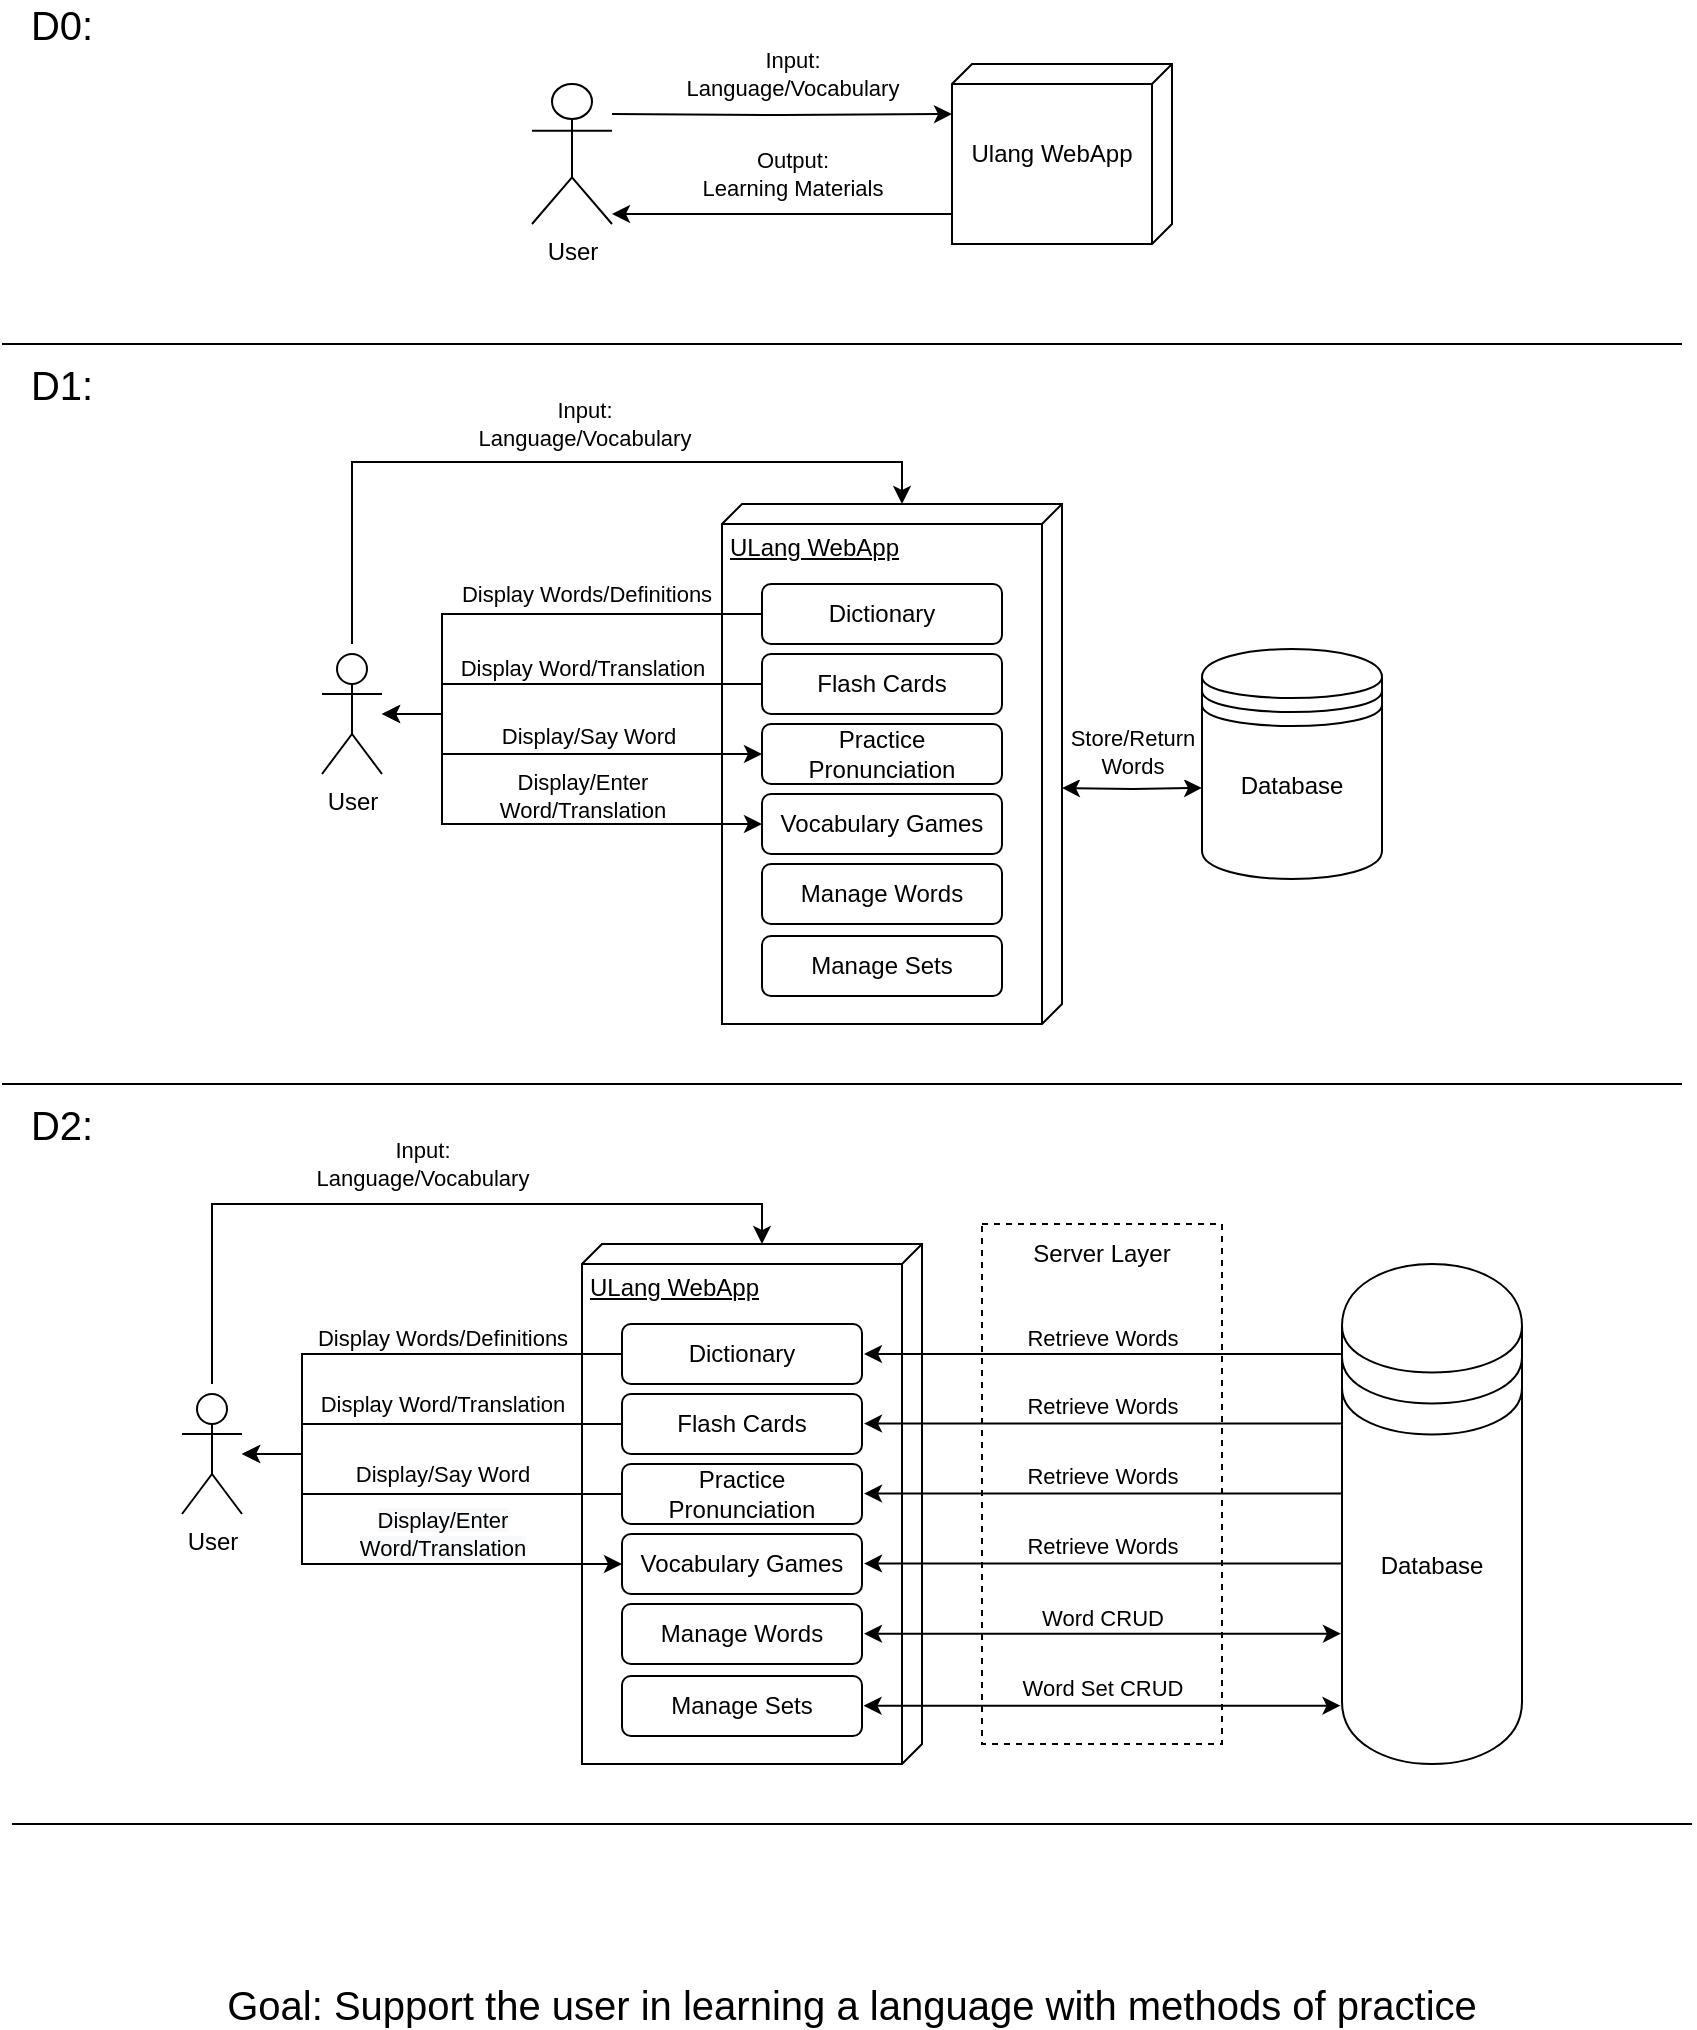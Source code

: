 <mxfile version="13.7.3" type="device"><diagram id="tTaR7VSEqkDXjWj9Ujm8" name="Page-1"><mxGraphModel dx="1185" dy="635" grid="1" gridSize="10" guides="1" tooltips="1" connect="1" arrows="1" fold="1" page="1" pageScale="1" pageWidth="850" pageHeight="1100" math="0" shadow="0"><root><mxCell id="0"/><mxCell id="1" parent="0"/><mxCell id="2FQHD6zB_q6yTJBQMgky-49" value="Server Layer&lt;br&gt;&lt;br&gt;&lt;br&gt;&lt;br&gt;&lt;br&gt;&lt;br&gt;&lt;br&gt;&lt;br&gt;&lt;br&gt;&lt;br&gt;&lt;br&gt;&lt;br&gt;&lt;br&gt;&lt;br&gt;&lt;br&gt;&lt;br&gt;&lt;br&gt;" style="rounded=0;whiteSpace=wrap;html=1;dashed=1;" vertex="1" parent="1"><mxGeometry x="490" y="620" width="120" height="260" as="geometry"/></mxCell><mxCell id="Co4c33nQrkia5Pu40-vr-96" value="ULang WebApp" style="verticalAlign=top;align=left;spacingTop=8;spacingLeft=2;spacingRight=12;shape=cube;size=10;direction=south;fontStyle=4;html=1;" parent="1" vertex="1"><mxGeometry x="360" y="260" width="170" height="260" as="geometry"/></mxCell><mxCell id="Co4c33nQrkia5Pu40-vr-7" value="&lt;div&gt;Input:&lt;/div&gt;&lt;div&gt; Language/Vocabulary&lt;/div&gt;" style="edgeStyle=orthogonalEdgeStyle;rounded=0;orthogonalLoop=1;jettySize=auto;html=1;entryX=0.278;entryY=1;entryDx=0;entryDy=0;entryPerimeter=0;" parent="1" target="2FQHD6zB_q6yTJBQMgky-82" edge="1"><mxGeometry x="0.059" y="20" relative="1" as="geometry"><mxPoint as="offset"/><mxPoint x="305" y="65" as="sourcePoint"/><mxPoint x="465" y="65" as="targetPoint"/></mxGeometry></mxCell><mxCell id="Co4c33nQrkia5Pu40-vr-3" value="User" style="shape=umlActor;verticalLabelPosition=bottom;verticalAlign=top;html=1;outlineConnect=0;" parent="1" vertex="1"><mxGeometry x="265" y="50" width="40" height="70" as="geometry"/></mxCell><mxCell id="2FQHD6zB_q6yTJBQMgky-27" style="edgeStyle=orthogonalEdgeStyle;rounded=0;orthogonalLoop=1;jettySize=auto;html=1;exitX=0;exitY=0.5;exitDx=0;exitDy=0;startArrow=none;startFill=0;endArrow=classic;endFill=1;" edge="1" parent="1" source="Co4c33nQrkia5Pu40-vr-15" target="Co4c33nQrkia5Pu40-vr-40"><mxGeometry relative="1" as="geometry"><Array as="points"><mxPoint x="220" y="350"/><mxPoint x="220" y="365"/></Array></mxGeometry></mxCell><mxCell id="2FQHD6zB_q6yTJBQMgky-87" value="Display Word/Translation" style="edgeLabel;html=1;align=center;verticalAlign=middle;resizable=0;points=[];" vertex="1" connectable="0" parent="2FQHD6zB_q6yTJBQMgky-27"><mxGeometry x="-0.311" y="-1" relative="1" as="geometry"><mxPoint x="-20" y="-7" as="offset"/></mxGeometry></mxCell><mxCell id="Co4c33nQrkia5Pu40-vr-15" value="&lt;div&gt;&lt;span&gt;Flash Cards&lt;/span&gt;&lt;/div&gt;" style="rounded=1;whiteSpace=wrap;html=1;fontStyle=0" parent="1" vertex="1"><mxGeometry x="380" y="335" width="120" height="30" as="geometry"/></mxCell><mxCell id="2FQHD6zB_q6yTJBQMgky-29" style="edgeStyle=orthogonalEdgeStyle;rounded=0;orthogonalLoop=1;jettySize=auto;html=1;exitX=0;exitY=0.5;exitDx=0;exitDy=0;startArrow=none;startFill=0;endArrow=none;endFill=0;" edge="1" parent="1" source="Co4c33nQrkia5Pu40-vr-16"><mxGeometry relative="1" as="geometry"><mxPoint x="220" y="360" as="targetPoint"/><Array as="points"><mxPoint x="220" y="315"/><mxPoint x="220" y="360"/></Array></mxGeometry></mxCell><mxCell id="2FQHD6zB_q6yTJBQMgky-86" value="Display Words/Definitions" style="edgeLabel;html=1;align=center;verticalAlign=middle;resizable=0;points=[];" vertex="1" connectable="0" parent="2FQHD6zB_q6yTJBQMgky-29"><mxGeometry x="-0.163" y="-1" relative="1" as="geometry"><mxPoint x="-2.29" y="-9" as="offset"/></mxGeometry></mxCell><mxCell id="Co4c33nQrkia5Pu40-vr-16" value="&lt;div&gt;Dictionary&lt;/div&gt;" style="rounded=1;whiteSpace=wrap;html=1;" parent="1" vertex="1"><mxGeometry x="380" y="300" width="120" height="30" as="geometry"/></mxCell><mxCell id="2FQHD6zB_q6yTJBQMgky-19" style="edgeStyle=orthogonalEdgeStyle;rounded=0;orthogonalLoop=1;jettySize=auto;html=1;entryX=0;entryY=0;entryDx=0;entryDy=80;entryPerimeter=0;startArrow=none;startFill=0;endArrow=classic;endFill=1;" edge="1" parent="1" target="Co4c33nQrkia5Pu40-vr-96"><mxGeometry relative="1" as="geometry"><mxPoint x="175" y="330" as="sourcePoint"/><mxPoint x="420" y="259" as="targetPoint"/><Array as="points"><mxPoint x="175" y="239"/><mxPoint x="450" y="239"/></Array></mxGeometry></mxCell><mxCell id="2FQHD6zB_q6yTJBQMgky-85" value="&lt;div&gt;Input:&lt;/div&gt;&lt;div&gt;Language/Vocabulary&lt;/div&gt;" style="edgeLabel;html=1;align=center;verticalAlign=middle;resizable=0;points=[];" vertex="1" connectable="0" parent="2FQHD6zB_q6yTJBQMgky-19"><mxGeometry x="0.126" y="1" relative="1" as="geometry"><mxPoint x="-11.62" y="-18" as="offset"/></mxGeometry></mxCell><mxCell id="Co4c33nQrkia5Pu40-vr-40" value="User" style="shape=umlActor;verticalLabelPosition=bottom;verticalAlign=top;html=1;outlineConnect=0;" parent="1" vertex="1"><mxGeometry x="160" y="335" width="30" height="60" as="geometry"/></mxCell><mxCell id="2FQHD6zB_q6yTJBQMgky-28" style="edgeStyle=orthogonalEdgeStyle;rounded=0;orthogonalLoop=1;jettySize=auto;html=1;exitX=0;exitY=0.5;exitDx=0;exitDy=0;startArrow=classic;startFill=1;endArrow=classic;endFill=1;" edge="1" parent="1" source="2FQHD6zB_q6yTJBQMgky-11" target="Co4c33nQrkia5Pu40-vr-40"><mxGeometry relative="1" as="geometry"><Array as="points"><mxPoint x="220" y="385"/><mxPoint x="220" y="365"/></Array></mxGeometry></mxCell><mxCell id="2FQHD6zB_q6yTJBQMgky-88" value="Display/Say Word" style="edgeLabel;html=1;align=center;verticalAlign=middle;resizable=0;points=[];" vertex="1" connectable="0" parent="2FQHD6zB_q6yTJBQMgky-28"><mxGeometry x="-0.165" y="-1" relative="1" as="geometry"><mxPoint y="-8" as="offset"/></mxGeometry></mxCell><mxCell id="2FQHD6zB_q6yTJBQMgky-11" value="Practice Pronunciation" style="rounded=1;whiteSpace=wrap;html=1;" vertex="1" parent="1"><mxGeometry x="380" y="370" width="120" height="30" as="geometry"/></mxCell><mxCell id="2FQHD6zB_q6yTJBQMgky-18" style="edgeStyle=orthogonalEdgeStyle;rounded=0;orthogonalLoop=1;jettySize=auto;html=1;startArrow=classic;startFill=1;entryX=0;entryY=0.604;entryDx=0;entryDy=0;entryPerimeter=0;" edge="1" parent="1" target="2FQHD6zB_q6yTJBQMgky-70"><mxGeometry relative="1" as="geometry"><mxPoint x="530" y="402" as="sourcePoint"/><mxPoint x="590" y="402" as="targetPoint"/><Array as="points"/></mxGeometry></mxCell><mxCell id="2FQHD6zB_q6yTJBQMgky-96" value="Store/Return&lt;br&gt;Words" style="edgeLabel;html=1;align=center;verticalAlign=middle;resizable=0;points=[];" vertex="1" connectable="0" parent="2FQHD6zB_q6yTJBQMgky-18"><mxGeometry x="-0.2" y="1" relative="1" as="geometry"><mxPoint x="6.91" y="-17.98" as="offset"/></mxGeometry></mxCell><mxCell id="2FQHD6zB_q6yTJBQMgky-20" value="Manage Sets" style="rounded=1;whiteSpace=wrap;html=1;" vertex="1" parent="1"><mxGeometry x="380" y="476" width="120" height="30" as="geometry"/></mxCell><mxCell id="2FQHD6zB_q6yTJBQMgky-21" value="Manage Words" style="rounded=1;whiteSpace=wrap;html=1;" vertex="1" parent="1"><mxGeometry x="380" y="440" width="120" height="30" as="geometry"/></mxCell><mxCell id="2FQHD6zB_q6yTJBQMgky-30" style="edgeStyle=orthogonalEdgeStyle;rounded=0;orthogonalLoop=1;jettySize=auto;html=1;exitX=0;exitY=0.5;exitDx=0;exitDy=0;startArrow=classic;startFill=1;endArrow=none;endFill=0;" edge="1" parent="1" source="2FQHD6zB_q6yTJBQMgky-22"><mxGeometry relative="1" as="geometry"><mxPoint x="220" y="370" as="targetPoint"/><Array as="points"><mxPoint x="220" y="420"/><mxPoint x="220" y="370"/></Array></mxGeometry></mxCell><mxCell id="2FQHD6zB_q6yTJBQMgky-89" value="Display/Enter&lt;br&gt;Word/Translation" style="edgeLabel;html=1;align=center;verticalAlign=middle;resizable=0;points=[];labelBackgroundColor=none;" vertex="1" connectable="0" parent="2FQHD6zB_q6yTJBQMgky-30"><mxGeometry x="-0.065" y="-2" relative="1" as="geometry"><mxPoint x="8.1" y="-12" as="offset"/></mxGeometry></mxCell><mxCell id="2FQHD6zB_q6yTJBQMgky-22" value="Vocabulary Games" style="rounded=1;whiteSpace=wrap;html=1;" vertex="1" parent="1"><mxGeometry x="380" y="405" width="120" height="30" as="geometry"/></mxCell><mxCell id="2FQHD6zB_q6yTJBQMgky-31" value="ULang WebApp" style="verticalAlign=top;align=left;spacingTop=8;spacingLeft=2;spacingRight=12;shape=cube;size=10;direction=south;fontStyle=4;html=1;" vertex="1" parent="1"><mxGeometry x="290" y="630" width="170" height="260" as="geometry"/></mxCell><mxCell id="2FQHD6zB_q6yTJBQMgky-32" style="edgeStyle=orthogonalEdgeStyle;rounded=0;orthogonalLoop=1;jettySize=auto;html=1;exitX=0;exitY=0.5;exitDx=0;exitDy=0;startArrow=none;startFill=0;endArrow=classic;endFill=1;" edge="1" parent="1" source="2FQHD6zB_q6yTJBQMgky-33" target="2FQHD6zB_q6yTJBQMgky-38"><mxGeometry relative="1" as="geometry"><Array as="points"><mxPoint x="150" y="720"/><mxPoint x="150" y="735"/></Array></mxGeometry></mxCell><mxCell id="2FQHD6zB_q6yTJBQMgky-93" value="Display Word/Translation" style="edgeLabel;html=1;align=center;verticalAlign=middle;resizable=0;points=[];" vertex="1" connectable="0" parent="2FQHD6zB_q6yTJBQMgky-32"><mxGeometry x="0.107" y="-2" relative="1" as="geometry"><mxPoint x="23.33" y="-8" as="offset"/></mxGeometry></mxCell><mxCell id="2FQHD6zB_q6yTJBQMgky-33" value="&lt;div&gt;&lt;span&gt;Flash Cards&lt;/span&gt;&lt;/div&gt;" style="rounded=1;whiteSpace=wrap;html=1;fontStyle=0" vertex="1" parent="1"><mxGeometry x="310" y="705" width="120" height="30" as="geometry"/></mxCell><mxCell id="2FQHD6zB_q6yTJBQMgky-34" style="edgeStyle=orthogonalEdgeStyle;rounded=0;orthogonalLoop=1;jettySize=auto;html=1;exitX=0;exitY=0.5;exitDx=0;exitDy=0;startArrow=none;startFill=0;endArrow=none;endFill=0;" edge="1" parent="1" source="2FQHD6zB_q6yTJBQMgky-35"><mxGeometry relative="1" as="geometry"><mxPoint x="150" y="730" as="targetPoint"/><Array as="points"><mxPoint x="150" y="685"/><mxPoint x="150" y="730"/></Array></mxGeometry></mxCell><mxCell id="2FQHD6zB_q6yTJBQMgky-92" value="Display Words/Definitions" style="edgeLabel;html=1;align=center;verticalAlign=middle;resizable=0;points=[];" vertex="1" connectable="0" parent="2FQHD6zB_q6yTJBQMgky-34"><mxGeometry x="-0.102" y="-2" relative="1" as="geometry"><mxPoint x="2" y="-6" as="offset"/></mxGeometry></mxCell><mxCell id="2FQHD6zB_q6yTJBQMgky-72" style="edgeStyle=orthogonalEdgeStyle;rounded=0;orthogonalLoop=1;jettySize=auto;html=1;entryX=-0.017;entryY=0.18;entryDx=0;entryDy=0;entryPerimeter=0;startArrow=classic;startFill=1;endArrow=none;endFill=0;" edge="1" parent="1"><mxGeometry relative="1" as="geometry"><mxPoint x="431" y="685" as="sourcePoint"/><mxPoint x="669.47" y="685" as="targetPoint"/></mxGeometry></mxCell><mxCell id="2FQHD6zB_q6yTJBQMgky-100" value="Retrieve Words" style="edgeLabel;html=1;align=center;verticalAlign=middle;resizable=0;points=[];" vertex="1" connectable="0" parent="2FQHD6zB_q6yTJBQMgky-72"><mxGeometry x="-0.087" y="1" relative="1" as="geometry"><mxPoint x="9.95" y="-7" as="offset"/></mxGeometry></mxCell><mxCell id="2FQHD6zB_q6yTJBQMgky-35" value="&lt;div&gt;Dictionary&lt;/div&gt;" style="rounded=1;whiteSpace=wrap;html=1;" vertex="1" parent="1"><mxGeometry x="310" y="670" width="120" height="30" as="geometry"/></mxCell><mxCell id="2FQHD6zB_q6yTJBQMgky-37" value="&lt;span style=&quot;font-family: &amp;#34;helvetica&amp;#34;&quot;&gt;Input:&lt;/span&gt;&lt;br&gt;&lt;div style=&quot;color: rgb(0 , 0 , 0) ; font-family: &amp;#34;helvetica&amp;#34; ; font-size: 11px ; font-style: normal ; font-weight: 400 ; letter-spacing: normal ; text-align: center ; text-indent: 0px ; text-transform: none ; word-spacing: 0px&quot;&gt;Language/Vocabulary&lt;/div&gt;" style="edgeStyle=orthogonalEdgeStyle;rounded=0;orthogonalLoop=1;jettySize=auto;html=1;entryX=0;entryY=0;entryDx=0;entryDy=80;entryPerimeter=0;startArrow=none;startFill=0;endArrow=classic;endFill=1;" edge="1" parent="1"><mxGeometry x="0.013" y="20" relative="1" as="geometry"><Array as="points"><mxPoint x="105" y="610"/><mxPoint x="380" y="610"/></Array><mxPoint x="105" y="700" as="sourcePoint"/><mxPoint x="380" y="630" as="targetPoint"/><mxPoint as="offset"/></mxGeometry></mxCell><mxCell id="2FQHD6zB_q6yTJBQMgky-38" value="User" style="shape=umlActor;verticalLabelPosition=bottom;verticalAlign=top;html=1;outlineConnect=0;" vertex="1" parent="1"><mxGeometry x="90" y="705" width="30" height="60" as="geometry"/></mxCell><mxCell id="2FQHD6zB_q6yTJBQMgky-39" style="edgeStyle=orthogonalEdgeStyle;rounded=0;orthogonalLoop=1;jettySize=auto;html=1;exitX=0;exitY=0.5;exitDx=0;exitDy=0;startArrow=none;startFill=0;endArrow=classic;endFill=1;" edge="1" parent="1" source="2FQHD6zB_q6yTJBQMgky-40" target="2FQHD6zB_q6yTJBQMgky-38"><mxGeometry relative="1" as="geometry"><Array as="points"><mxPoint x="150" y="755"/><mxPoint x="150" y="735"/></Array></mxGeometry></mxCell><mxCell id="2FQHD6zB_q6yTJBQMgky-94" value="Display/Say Word" style="edgeLabel;html=1;align=center;verticalAlign=middle;resizable=0;points=[];" vertex="1" connectable="0" parent="2FQHD6zB_q6yTJBQMgky-39"><mxGeometry x="-0.183" y="1" relative="1" as="geometry"><mxPoint x="-4.29" y="-11" as="offset"/></mxGeometry></mxCell><mxCell id="2FQHD6zB_q6yTJBQMgky-40" value="Practice Pronunciation" style="rounded=1;whiteSpace=wrap;html=1;" vertex="1" parent="1"><mxGeometry x="310" y="740" width="120" height="30" as="geometry"/></mxCell><mxCell id="2FQHD6zB_q6yTJBQMgky-42" value="Manage Sets" style="rounded=1;whiteSpace=wrap;html=1;" vertex="1" parent="1"><mxGeometry x="310" y="846" width="120" height="30" as="geometry"/></mxCell><mxCell id="2FQHD6zB_q6yTJBQMgky-43" value="Manage Words" style="rounded=1;whiteSpace=wrap;html=1;" vertex="1" parent="1"><mxGeometry x="310" y="810" width="120" height="30" as="geometry"/></mxCell><mxCell id="2FQHD6zB_q6yTJBQMgky-44" style="edgeStyle=orthogonalEdgeStyle;rounded=0;orthogonalLoop=1;jettySize=auto;html=1;exitX=0;exitY=0.5;exitDx=0;exitDy=0;startArrow=classic;startFill=1;endArrow=none;endFill=0;" edge="1" parent="1" source="2FQHD6zB_q6yTJBQMgky-45"><mxGeometry relative="1" as="geometry"><mxPoint x="150" y="740" as="targetPoint"/><Array as="points"><mxPoint x="150" y="790"/><mxPoint x="150" y="740"/></Array></mxGeometry></mxCell><mxCell id="2FQHD6zB_q6yTJBQMgky-95" value="&lt;span style=&quot;background-color: rgb(248 , 249 , 250)&quot;&gt;Display/Enter&lt;/span&gt;&lt;br style=&quot;background-color: rgb(248 , 249 , 250)&quot;&gt;&lt;span style=&quot;background-color: rgb(248 , 249 , 250)&quot;&gt;Word/Translation&lt;/span&gt;" style="edgeLabel;html=1;align=center;verticalAlign=middle;resizable=0;points=[];" vertex="1" connectable="0" parent="2FQHD6zB_q6yTJBQMgky-44"><mxGeometry x="-0.11" y="-1" relative="1" as="geometry"><mxPoint x="3.33" y="-14" as="offset"/></mxGeometry></mxCell><mxCell id="2FQHD6zB_q6yTJBQMgky-45" value="Vocabulary Games" style="rounded=1;whiteSpace=wrap;html=1;" vertex="1" parent="1"><mxGeometry x="310" y="775" width="120" height="30" as="geometry"/></mxCell><mxCell id="2FQHD6zB_q6yTJBQMgky-70" value="Database&lt;br&gt;&lt;br&gt;" style="shape=datastore;whiteSpace=wrap;html=1;" vertex="1" parent="1"><mxGeometry x="600" y="332.5" width="90" height="115" as="geometry"/></mxCell><mxCell id="2FQHD6zB_q6yTJBQMgky-71" value="Database&lt;br&gt;&lt;br&gt;&lt;br&gt;" style="shape=datastore;whiteSpace=wrap;html=1;" vertex="1" parent="1"><mxGeometry x="670" y="640" width="90" height="250" as="geometry"/></mxCell><mxCell id="2FQHD6zB_q6yTJBQMgky-74" style="edgeStyle=orthogonalEdgeStyle;rounded=0;orthogonalLoop=1;jettySize=auto;html=1;entryX=-0.017;entryY=0.18;entryDx=0;entryDy=0;entryPerimeter=0;startArrow=classic;startFill=1;endArrow=none;endFill=0;" edge="1" parent="1"><mxGeometry relative="1" as="geometry"><mxPoint x="431" y="719.76" as="sourcePoint"/><mxPoint x="669.47" y="719.76" as="targetPoint"/></mxGeometry></mxCell><mxCell id="2FQHD6zB_q6yTJBQMgky-106" value="Retrieve Words" style="edgeLabel;html=1;align=center;verticalAlign=middle;resizable=0;points=[];" vertex="1" connectable="0" parent="2FQHD6zB_q6yTJBQMgky-74"><mxGeometry x="-0.191" relative="1" as="geometry"><mxPoint x="22.33" y="-8.76" as="offset"/></mxGeometry></mxCell><mxCell id="2FQHD6zB_q6yTJBQMgky-75" style="edgeStyle=orthogonalEdgeStyle;rounded=0;orthogonalLoop=1;jettySize=auto;html=1;entryX=-0.017;entryY=0.18;entryDx=0;entryDy=0;entryPerimeter=0;startArrow=classic;startFill=1;endArrow=none;endFill=0;" edge="1" parent="1"><mxGeometry relative="1" as="geometry"><mxPoint x="431" y="754.76" as="sourcePoint"/><mxPoint x="669.47" y="754.76" as="targetPoint"/></mxGeometry></mxCell><mxCell id="2FQHD6zB_q6yTJBQMgky-105" value="Retrieve Words" style="edgeLabel;html=1;align=center;verticalAlign=middle;resizable=0;points=[];" vertex="1" connectable="0" parent="2FQHD6zB_q6yTJBQMgky-75"><mxGeometry x="0.065" y="1" relative="1" as="geometry"><mxPoint x="-8.14" y="-7.76" as="offset"/></mxGeometry></mxCell><mxCell id="2FQHD6zB_q6yTJBQMgky-76" style="edgeStyle=orthogonalEdgeStyle;rounded=0;orthogonalLoop=1;jettySize=auto;html=1;entryX=-0.017;entryY=0.18;entryDx=0;entryDy=0;entryPerimeter=0;startArrow=classic;startFill=1;endArrow=none;endFill=0;" edge="1" parent="1"><mxGeometry relative="1" as="geometry"><mxPoint x="431" y="789.76" as="sourcePoint"/><mxPoint x="669.47" y="789.76" as="targetPoint"/></mxGeometry></mxCell><mxCell id="2FQHD6zB_q6yTJBQMgky-104" value="Retrieve Words" style="edgeLabel;html=1;align=center;verticalAlign=middle;resizable=0;points=[];" vertex="1" connectable="0" parent="2FQHD6zB_q6yTJBQMgky-76"><mxGeometry x="-0.119" y="2" relative="1" as="geometry"><mxPoint x="13.76" y="-6.76" as="offset"/></mxGeometry></mxCell><mxCell id="2FQHD6zB_q6yTJBQMgky-77" style="edgeStyle=orthogonalEdgeStyle;rounded=0;orthogonalLoop=1;jettySize=auto;html=1;entryX=-0.017;entryY=0.18;entryDx=0;entryDy=0;entryPerimeter=0;startArrow=classic;startFill=1;endArrow=classic;endFill=1;" edge="1" parent="1"><mxGeometry relative="1" as="geometry"><mxPoint x="431" y="824.86" as="sourcePoint"/><mxPoint x="669.47" y="824.86" as="targetPoint"/></mxGeometry></mxCell><mxCell id="2FQHD6zB_q6yTJBQMgky-101" value="Word CRUD" style="edgeLabel;html=1;align=center;verticalAlign=middle;resizable=0;points=[];" vertex="1" connectable="0" parent="2FQHD6zB_q6yTJBQMgky-77"><mxGeometry x="-0.047" y="1" relative="1" as="geometry"><mxPoint x="5.19" y="-6.86" as="offset"/></mxGeometry></mxCell><mxCell id="2FQHD6zB_q6yTJBQMgky-78" style="edgeStyle=orthogonalEdgeStyle;rounded=0;orthogonalLoop=1;jettySize=auto;html=1;entryX=-0.017;entryY=0.18;entryDx=0;entryDy=0;entryPerimeter=0;startArrow=classic;startFill=1;endArrow=classic;endFill=1;" edge="1" parent="1"><mxGeometry relative="1" as="geometry"><mxPoint x="430.77" y="860.86" as="sourcePoint"/><mxPoint x="669.24" y="860.86" as="targetPoint"/></mxGeometry></mxCell><mxCell id="2FQHD6zB_q6yTJBQMgky-103" value="Word Set CRUD" style="edgeLabel;html=1;align=center;verticalAlign=middle;resizable=0;points=[];" vertex="1" connectable="0" parent="2FQHD6zB_q6yTJBQMgky-78"><mxGeometry x="-0.041" y="1" relative="1" as="geometry"><mxPoint x="4.94" y="-7.86" as="offset"/></mxGeometry></mxCell><mxCell id="2FQHD6zB_q6yTJBQMgky-82" value="" style="verticalAlign=top;align=center;spacingTop=8;spacingLeft=2;spacingRight=12;shape=cube;size=10;direction=south;fontStyle=4;html=1;" vertex="1" parent="1"><mxGeometry x="475" y="40" width="110" height="90" as="geometry"/></mxCell><mxCell id="2FQHD6zB_q6yTJBQMgky-83" value="Output:&lt;br&gt;Learning Materials" style="edgeStyle=orthogonalEdgeStyle;rounded=0;orthogonalLoop=1;jettySize=auto;html=1;entryX=0.278;entryY=1;entryDx=0;entryDy=0;entryPerimeter=0;endArrow=none;endFill=0;startArrow=classic;startFill=1;" edge="1" parent="1"><mxGeometry x="0.059" y="20" relative="1" as="geometry"><mxPoint as="offset"/><mxPoint x="305" y="115" as="sourcePoint"/><mxPoint x="475" y="115.02" as="targetPoint"/></mxGeometry></mxCell><mxCell id="2FQHD6zB_q6yTJBQMgky-84" value="Ulang WebApp" style="text;html=1;strokeColor=none;fillColor=none;align=center;verticalAlign=middle;whiteSpace=wrap;rounded=0;" vertex="1" parent="1"><mxGeometry x="480" y="75" width="90" height="20" as="geometry"/></mxCell><mxCell id="2FQHD6zB_q6yTJBQMgky-107" value="D0:" style="text;html=1;strokeColor=none;fillColor=none;align=center;verticalAlign=middle;whiteSpace=wrap;rounded=0;labelBackgroundColor=none;fontSize=20;" vertex="1" parent="1"><mxGeometry x="10" y="10" width="40" height="20" as="geometry"/></mxCell><mxCell id="2FQHD6zB_q6yTJBQMgky-108" value="" style="endArrow=none;html=1;fontSize=20;" edge="1" parent="1"><mxGeometry width="50" height="50" relative="1" as="geometry"><mxPoint y="180" as="sourcePoint"/><mxPoint x="840" y="180" as="targetPoint"/></mxGeometry></mxCell><mxCell id="2FQHD6zB_q6yTJBQMgky-109" value="D1:" style="text;html=1;strokeColor=none;fillColor=none;align=center;verticalAlign=middle;whiteSpace=wrap;rounded=0;labelBackgroundColor=none;fontSize=20;" vertex="1" parent="1"><mxGeometry x="10" y="190" width="40" height="20" as="geometry"/></mxCell><mxCell id="2FQHD6zB_q6yTJBQMgky-110" value="" style="endArrow=none;html=1;fontSize=20;" edge="1" parent="1"><mxGeometry width="50" height="50" relative="1" as="geometry"><mxPoint x="1.137e-13" y="550" as="sourcePoint"/><mxPoint x="840" y="550" as="targetPoint"/></mxGeometry></mxCell><mxCell id="2FQHD6zB_q6yTJBQMgky-111" value="D2:" style="text;html=1;strokeColor=none;fillColor=none;align=center;verticalAlign=middle;whiteSpace=wrap;rounded=0;labelBackgroundColor=none;fontSize=20;" vertex="1" parent="1"><mxGeometry x="10" y="560" width="40" height="20" as="geometry"/></mxCell><mxCell id="2FQHD6zB_q6yTJBQMgky-112" value="Goal: Support the user in learning a language with methods of practice" style="text;html=1;strokeColor=none;fillColor=none;align=center;verticalAlign=middle;whiteSpace=wrap;rounded=0;labelBackgroundColor=none;fontSize=20;" vertex="1" parent="1"><mxGeometry x="50" y="1000" width="750" height="20" as="geometry"/></mxCell><mxCell id="2FQHD6zB_q6yTJBQMgky-113" value="" style="endArrow=none;html=1;fontSize=20;" edge="1" parent="1"><mxGeometry width="50" height="50" relative="1" as="geometry"><mxPoint x="5" y="920" as="sourcePoint"/><mxPoint x="845" y="920" as="targetPoint"/></mxGeometry></mxCell></root></mxGraphModel></diagram></mxfile>